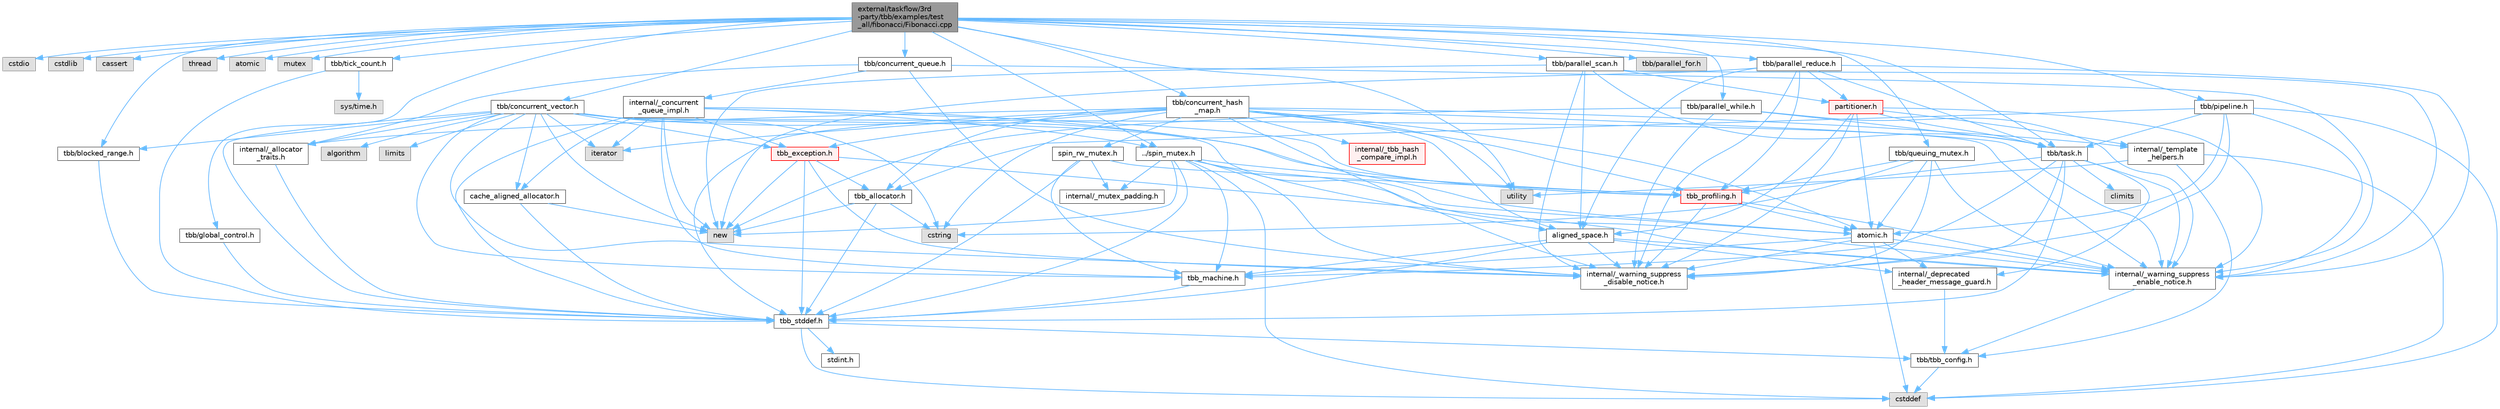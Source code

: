 digraph "external/taskflow/3rd-party/tbb/examples/test_all/fibonacci/Fibonacci.cpp"
{
 // LATEX_PDF_SIZE
  bgcolor="transparent";
  edge [fontname=Helvetica,fontsize=10,labelfontname=Helvetica,labelfontsize=10];
  node [fontname=Helvetica,fontsize=10,shape=box,height=0.2,width=0.4];
  Node1 [id="Node000001",label="external/taskflow/3rd\l-party/tbb/examples/test\l_all/fibonacci/Fibonacci.cpp",height=0.2,width=0.4,color="gray40", fillcolor="grey60", style="filled", fontcolor="black",tooltip=" "];
  Node1 -> Node2 [id="edge157_Node000001_Node000002",color="steelblue1",style="solid",tooltip=" "];
  Node2 [id="Node000002",label="cstdio",height=0.2,width=0.4,color="grey60", fillcolor="#E0E0E0", style="filled",tooltip=" "];
  Node1 -> Node3 [id="edge158_Node000001_Node000003",color="steelblue1",style="solid",tooltip=" "];
  Node3 [id="Node000003",label="cstdlib",height=0.2,width=0.4,color="grey60", fillcolor="#E0E0E0", style="filled",tooltip=" "];
  Node1 -> Node4 [id="edge159_Node000001_Node000004",color="steelblue1",style="solid",tooltip=" "];
  Node4 [id="Node000004",label="cassert",height=0.2,width=0.4,color="grey60", fillcolor="#E0E0E0", style="filled",tooltip=" "];
  Node1 -> Node5 [id="edge160_Node000001_Node000005",color="steelblue1",style="solid",tooltip=" "];
  Node5 [id="Node000005",label="utility",height=0.2,width=0.4,color="grey60", fillcolor="#E0E0E0", style="filled",tooltip=" "];
  Node1 -> Node6 [id="edge161_Node000001_Node000006",color="steelblue1",style="solid",tooltip=" "];
  Node6 [id="Node000006",label="thread",height=0.2,width=0.4,color="grey60", fillcolor="#E0E0E0", style="filled",tooltip=" "];
  Node1 -> Node7 [id="edge162_Node000001_Node000007",color="steelblue1",style="solid",tooltip=" "];
  Node7 [id="Node000007",label="atomic",height=0.2,width=0.4,color="grey60", fillcolor="#E0E0E0", style="filled",tooltip=" "];
  Node1 -> Node8 [id="edge163_Node000001_Node000008",color="steelblue1",style="solid",tooltip=" "];
  Node8 [id="Node000008",label="mutex",height=0.2,width=0.4,color="grey60", fillcolor="#E0E0E0", style="filled",tooltip=" "];
  Node1 -> Node9 [id="edge164_Node000001_Node000009",color="steelblue1",style="solid",tooltip=" "];
  Node9 [id="Node000009",label="tbb/task.h",height=0.2,width=0.4,color="grey40", fillcolor="white", style="filled",URL="$task_8h.html",tooltip=" "];
  Node9 -> Node10 [id="edge165_Node000009_Node000010",color="steelblue1",style="solid",tooltip=" "];
  Node10 [id="Node000010",label="internal/_deprecated\l_header_message_guard.h",height=0.2,width=0.4,color="grey40", fillcolor="white", style="filled",URL="$__deprecated__header__message__guard_8h.html",tooltip=" "];
  Node10 -> Node11 [id="edge166_Node000010_Node000011",color="steelblue1",style="solid",tooltip=" "];
  Node11 [id="Node000011",label="tbb/tbb_config.h",height=0.2,width=0.4,color="grey40", fillcolor="white", style="filled",URL="$tbb__config_8h.html",tooltip=" "];
  Node11 -> Node12 [id="edge167_Node000011_Node000012",color="steelblue1",style="solid",tooltip=" "];
  Node12 [id="Node000012",label="cstddef",height=0.2,width=0.4,color="grey60", fillcolor="#E0E0E0", style="filled",tooltip=" "];
  Node9 -> Node13 [id="edge168_Node000009_Node000013",color="steelblue1",style="solid",tooltip=" "];
  Node13 [id="Node000013",label="internal/_warning_suppress\l_enable_notice.h",height=0.2,width=0.4,color="grey40", fillcolor="white", style="filled",URL="$__warning__suppress__enable__notice_8h.html",tooltip=" "];
  Node13 -> Node11 [id="edge169_Node000013_Node000011",color="steelblue1",style="solid",tooltip=" "];
  Node9 -> Node14 [id="edge170_Node000009_Node000014",color="steelblue1",style="solid",tooltip=" "];
  Node14 [id="Node000014",label="tbb_stddef.h",height=0.2,width=0.4,color="grey40", fillcolor="white", style="filled",URL="$tbb__stddef_8h.html",tooltip=" "];
  Node14 -> Node11 [id="edge171_Node000014_Node000011",color="steelblue1",style="solid",tooltip=" "];
  Node14 -> Node12 [id="edge172_Node000014_Node000012",color="steelblue1",style="solid",tooltip=" "];
  Node14 -> Node15 [id="edge173_Node000014_Node000015",color="steelblue1",style="solid",tooltip=" "];
  Node15 [id="Node000015",label="stdint.h",height=0.2,width=0.4,color="grey40", fillcolor="white", style="filled",URL="$stdint_8h.html",tooltip=" "];
  Node9 -> Node16 [id="edge174_Node000009_Node000016",color="steelblue1",style="solid",tooltip=" "];
  Node16 [id="Node000016",label="tbb_machine.h",height=0.2,width=0.4,color="grey40", fillcolor="white", style="filled",URL="$tbb__machine_8h.html",tooltip=" "];
  Node16 -> Node14 [id="edge175_Node000016_Node000014",color="steelblue1",style="solid",tooltip=" "];
  Node9 -> Node17 [id="edge176_Node000009_Node000017",color="steelblue1",style="solid",tooltip=" "];
  Node17 [id="Node000017",label="tbb_profiling.h",height=0.2,width=0.4,color="red", fillcolor="#FFF0F0", style="filled",URL="$tbb__profiling_8h.html",tooltip=" "];
  Node17 -> Node13 [id="edge177_Node000017_Node000013",color="steelblue1",style="solid",tooltip=" "];
  Node17 -> Node19 [id="edge178_Node000017_Node000019",color="steelblue1",style="solid",tooltip=" "];
  Node19 [id="Node000019",label="atomic.h",height=0.2,width=0.4,color="grey40", fillcolor="white", style="filled",URL="$external_2taskflow_23rd-party_2tbb_2include_2tbb_2atomic_8h.html",tooltip=" "];
  Node19 -> Node10 [id="edge179_Node000019_Node000010",color="steelblue1",style="solid",tooltip=" "];
  Node19 -> Node13 [id="edge180_Node000019_Node000013",color="steelblue1",style="solid",tooltip=" "];
  Node19 -> Node12 [id="edge181_Node000019_Node000012",color="steelblue1",style="solid",tooltip=" "];
  Node19 -> Node16 [id="edge182_Node000019_Node000016",color="steelblue1",style="solid",tooltip=" "];
  Node19 -> Node20 [id="edge183_Node000019_Node000020",color="steelblue1",style="solid",tooltip=" "];
  Node20 [id="Node000020",label="internal/_warning_suppress\l_disable_notice.h",height=0.2,width=0.4,color="grey40", fillcolor="white", style="filled",URL="$__warning__suppress__disable__notice_8h.html",tooltip=" "];
  Node17 -> Node20 [id="edge184_Node000017_Node000020",color="steelblue1",style="solid",tooltip=" "];
  Node9 -> Node21 [id="edge185_Node000009_Node000021",color="steelblue1",style="solid",tooltip=" "];
  Node21 [id="Node000021",label="climits",height=0.2,width=0.4,color="grey60", fillcolor="#E0E0E0", style="filled",tooltip=" "];
  Node9 -> Node20 [id="edge186_Node000009_Node000020",color="steelblue1",style="solid",tooltip=" "];
  Node1 -> Node22 [id="edge187_Node000001_Node000022",color="steelblue1",style="solid",tooltip=" "];
  Node22 [id="Node000022",label="tbb/tick_count.h",height=0.2,width=0.4,color="grey40", fillcolor="white", style="filled",URL="$tick__count_8h.html",tooltip=" "];
  Node22 -> Node14 [id="edge188_Node000022_Node000014",color="steelblue1",style="solid",tooltip=" "];
  Node22 -> Node23 [id="edge189_Node000022_Node000023",color="steelblue1",style="solid",tooltip=" "];
  Node23 [id="Node000023",label="sys/time.h",height=0.2,width=0.4,color="grey60", fillcolor="#E0E0E0", style="filled",tooltip=" "];
  Node1 -> Node24 [id="edge190_Node000001_Node000024",color="steelblue1",style="solid",tooltip=" "];
  Node24 [id="Node000024",label="tbb/blocked_range.h",height=0.2,width=0.4,color="grey40", fillcolor="white", style="filled",URL="$blocked__range_8h.html",tooltip=" "];
  Node24 -> Node14 [id="edge191_Node000024_Node000014",color="steelblue1",style="solid",tooltip=" "];
  Node1 -> Node25 [id="edge192_Node000001_Node000025",color="steelblue1",style="solid",tooltip=" "];
  Node25 [id="Node000025",label="tbb/concurrent_vector.h",height=0.2,width=0.4,color="grey40", fillcolor="white", style="filled",URL="$concurrent__vector_8h.html",tooltip=" "];
  Node25 -> Node13 [id="edge193_Node000025_Node000013",color="steelblue1",style="solid",tooltip=" "];
  Node25 -> Node14 [id="edge194_Node000025_Node000014",color="steelblue1",style="solid",tooltip=" "];
  Node25 -> Node26 [id="edge195_Node000025_Node000026",color="steelblue1",style="solid",tooltip=" "];
  Node26 [id="Node000026",label="tbb_exception.h",height=0.2,width=0.4,color="red", fillcolor="#FFF0F0", style="filled",URL="$tbb__exception_8h.html",tooltip=" "];
  Node26 -> Node13 [id="edge196_Node000026_Node000013",color="steelblue1",style="solid",tooltip=" "];
  Node26 -> Node14 [id="edge197_Node000026_Node000014",color="steelblue1",style="solid",tooltip=" "];
  Node26 -> Node28 [id="edge198_Node000026_Node000028",color="steelblue1",style="solid",tooltip=" "];
  Node28 [id="Node000028",label="new",height=0.2,width=0.4,color="grey60", fillcolor="#E0E0E0", style="filled",tooltip=" "];
  Node26 -> Node30 [id="edge199_Node000026_Node000030",color="steelblue1",style="solid",tooltip=" "];
  Node30 [id="Node000030",label="tbb_allocator.h",height=0.2,width=0.4,color="grey40", fillcolor="white", style="filled",URL="$tbb__allocator_8h.html",tooltip=" "];
  Node30 -> Node14 [id="edge200_Node000030_Node000014",color="steelblue1",style="solid",tooltip=" "];
  Node30 -> Node28 [id="edge201_Node000030_Node000028",color="steelblue1",style="solid",tooltip=" "];
  Node30 -> Node31 [id="edge202_Node000030_Node000031",color="steelblue1",style="solid",tooltip=" "];
  Node31 [id="Node000031",label="cstring",height=0.2,width=0.4,color="grey60", fillcolor="#E0E0E0", style="filled",tooltip=" "];
  Node26 -> Node20 [id="edge203_Node000026_Node000020",color="steelblue1",style="solid",tooltip=" "];
  Node25 -> Node19 [id="edge204_Node000025_Node000019",color="steelblue1",style="solid",tooltip=" "];
  Node25 -> Node33 [id="edge205_Node000025_Node000033",color="steelblue1",style="solid",tooltip=" "];
  Node33 [id="Node000033",label="cache_aligned_allocator.h",height=0.2,width=0.4,color="grey40", fillcolor="white", style="filled",URL="$cache__aligned__allocator_8h.html",tooltip=" "];
  Node33 -> Node28 [id="edge206_Node000033_Node000028",color="steelblue1",style="solid",tooltip=" "];
  Node33 -> Node14 [id="edge207_Node000033_Node000014",color="steelblue1",style="solid",tooltip=" "];
  Node25 -> Node24 [id="edge208_Node000025_Node000024",color="steelblue1",style="solid",tooltip=" "];
  Node25 -> Node16 [id="edge209_Node000025_Node000016",color="steelblue1",style="solid",tooltip=" "];
  Node25 -> Node17 [id="edge210_Node000025_Node000017",color="steelblue1",style="solid",tooltip=" "];
  Node25 -> Node28 [id="edge211_Node000025_Node000028",color="steelblue1",style="solid",tooltip=" "];
  Node25 -> Node31 [id="edge212_Node000025_Node000031",color="steelblue1",style="solid",tooltip=" "];
  Node25 -> Node34 [id="edge213_Node000025_Node000034",color="steelblue1",style="solid",tooltip=" "];
  Node34 [id="Node000034",label="algorithm",height=0.2,width=0.4,color="grey60", fillcolor="#E0E0E0", style="filled",tooltip=" "];
  Node25 -> Node35 [id="edge214_Node000025_Node000035",color="steelblue1",style="solid",tooltip=" "];
  Node35 [id="Node000035",label="iterator",height=0.2,width=0.4,color="grey60", fillcolor="#E0E0E0", style="filled",tooltip=" "];
  Node25 -> Node36 [id="edge215_Node000025_Node000036",color="steelblue1",style="solid",tooltip=" "];
  Node36 [id="Node000036",label="internal/_allocator\l_traits.h",height=0.2,width=0.4,color="grey40", fillcolor="white", style="filled",URL="$__allocator__traits_8h.html",tooltip=" "];
  Node36 -> Node14 [id="edge216_Node000036_Node000014",color="steelblue1",style="solid",tooltip=" "];
  Node25 -> Node37 [id="edge217_Node000025_Node000037",color="steelblue1",style="solid",tooltip=" "];
  Node37 [id="Node000037",label="limits",height=0.2,width=0.4,color="grey60", fillcolor="#E0E0E0", style="filled",tooltip=" "];
  Node25 -> Node20 [id="edge218_Node000025_Node000020",color="steelblue1",style="solid",tooltip=" "];
  Node1 -> Node38 [id="edge219_Node000001_Node000038",color="steelblue1",style="solid",tooltip=" "];
  Node38 [id="Node000038",label="tbb/concurrent_queue.h",height=0.2,width=0.4,color="grey40", fillcolor="white", style="filled",URL="$concurrent__queue_8h.html",tooltip=" "];
  Node38 -> Node13 [id="edge220_Node000038_Node000013",color="steelblue1",style="solid",tooltip=" "];
  Node38 -> Node39 [id="edge221_Node000038_Node000039",color="steelblue1",style="solid",tooltip=" "];
  Node39 [id="Node000039",label="internal/_concurrent\l_queue_impl.h",height=0.2,width=0.4,color="grey40", fillcolor="white", style="filled",URL="$__concurrent__queue__impl_8h.html",tooltip=" "];
  Node39 -> Node14 [id="edge222_Node000039_Node000014",color="steelblue1",style="solid",tooltip=" "];
  Node39 -> Node16 [id="edge223_Node000039_Node000016",color="steelblue1",style="solid",tooltip=" "];
  Node39 -> Node19 [id="edge224_Node000039_Node000019",color="steelblue1",style="solid",tooltip=" "];
  Node39 -> Node40 [id="edge225_Node000039_Node000040",color="steelblue1",style="solid",tooltip=" "];
  Node40 [id="Node000040",label="../spin_mutex.h",height=0.2,width=0.4,color="grey40", fillcolor="white", style="filled",URL="$external_2taskflow_23rd-party_2tbb_2include_2tbb_2spin__mutex_8h.html",tooltip=" "];
  Node40 -> Node13 [id="edge226_Node000040_Node000013",color="steelblue1",style="solid",tooltip=" "];
  Node40 -> Node12 [id="edge227_Node000040_Node000012",color="steelblue1",style="solid",tooltip=" "];
  Node40 -> Node28 [id="edge228_Node000040_Node000028",color="steelblue1",style="solid",tooltip=" "];
  Node40 -> Node41 [id="edge229_Node000040_Node000041",color="steelblue1",style="solid",tooltip=" "];
  Node41 [id="Node000041",label="aligned_space.h",height=0.2,width=0.4,color="grey40", fillcolor="white", style="filled",URL="$aligned__space_8h.html",tooltip=" "];
  Node41 -> Node10 [id="edge230_Node000041_Node000010",color="steelblue1",style="solid",tooltip=" "];
  Node41 -> Node13 [id="edge231_Node000041_Node000013",color="steelblue1",style="solid",tooltip=" "];
  Node41 -> Node14 [id="edge232_Node000041_Node000014",color="steelblue1",style="solid",tooltip=" "];
  Node41 -> Node16 [id="edge233_Node000041_Node000016",color="steelblue1",style="solid",tooltip=" "];
  Node41 -> Node20 [id="edge234_Node000041_Node000020",color="steelblue1",style="solid",tooltip=" "];
  Node40 -> Node14 [id="edge235_Node000040_Node000014",color="steelblue1",style="solid",tooltip=" "];
  Node40 -> Node16 [id="edge236_Node000040_Node000016",color="steelblue1",style="solid",tooltip=" "];
  Node40 -> Node17 [id="edge237_Node000040_Node000017",color="steelblue1",style="solid",tooltip=" "];
  Node40 -> Node42 [id="edge238_Node000040_Node000042",color="steelblue1",style="solid",tooltip=" "];
  Node42 [id="Node000042",label="internal/_mutex_padding.h",height=0.2,width=0.4,color="grey40", fillcolor="white", style="filled",URL="$__mutex__padding_8h.html",tooltip=" "];
  Node40 -> Node20 [id="edge239_Node000040_Node000020",color="steelblue1",style="solid",tooltip=" "];
  Node39 -> Node33 [id="edge240_Node000039_Node000033",color="steelblue1",style="solid",tooltip=" "];
  Node39 -> Node26 [id="edge241_Node000039_Node000026",color="steelblue1",style="solid",tooltip=" "];
  Node39 -> Node17 [id="edge242_Node000039_Node000017",color="steelblue1",style="solid",tooltip=" "];
  Node39 -> Node28 [id="edge243_Node000039_Node000028",color="steelblue1",style="solid",tooltip=" "];
  Node39 -> Node35 [id="edge244_Node000039_Node000035",color="steelblue1",style="solid",tooltip=" "];
  Node38 -> Node36 [id="edge245_Node000038_Node000036",color="steelblue1",style="solid",tooltip=" "];
  Node38 -> Node20 [id="edge246_Node000038_Node000020",color="steelblue1",style="solid",tooltip=" "];
  Node1 -> Node43 [id="edge247_Node000001_Node000043",color="steelblue1",style="solid",tooltip=" "];
  Node43 [id="Node000043",label="tbb/concurrent_hash\l_map.h",height=0.2,width=0.4,color="grey40", fillcolor="white", style="filled",URL="$concurrent__hash__map_8h.html",tooltip=" "];
  Node43 -> Node13 [id="edge248_Node000043_Node000013",color="steelblue1",style="solid",tooltip=" "];
  Node43 -> Node14 [id="edge249_Node000043_Node000014",color="steelblue1",style="solid",tooltip=" "];
  Node43 -> Node35 [id="edge250_Node000043_Node000035",color="steelblue1",style="solid",tooltip=" "];
  Node43 -> Node5 [id="edge251_Node000043_Node000005",color="steelblue1",style="solid",tooltip=" "];
  Node43 -> Node31 [id="edge252_Node000043_Node000031",color="steelblue1",style="solid",tooltip=" "];
  Node43 -> Node30 [id="edge253_Node000043_Node000030",color="steelblue1",style="solid",tooltip=" "];
  Node43 -> Node44 [id="edge254_Node000043_Node000044",color="steelblue1",style="solid",tooltip=" "];
  Node44 [id="Node000044",label="spin_rw_mutex.h",height=0.2,width=0.4,color="grey40", fillcolor="white", style="filled",URL="$spin__rw__mutex_8h.html",tooltip=" "];
  Node44 -> Node14 [id="edge255_Node000044_Node000014",color="steelblue1",style="solid",tooltip=" "];
  Node44 -> Node16 [id="edge256_Node000044_Node000016",color="steelblue1",style="solid",tooltip=" "];
  Node44 -> Node17 [id="edge257_Node000044_Node000017",color="steelblue1",style="solid",tooltip=" "];
  Node44 -> Node42 [id="edge258_Node000044_Node000042",color="steelblue1",style="solid",tooltip=" "];
  Node43 -> Node19 [id="edge259_Node000043_Node000019",color="steelblue1",style="solid",tooltip=" "];
  Node43 -> Node26 [id="edge260_Node000043_Node000026",color="steelblue1",style="solid",tooltip=" "];
  Node43 -> Node17 [id="edge261_Node000043_Node000017",color="steelblue1",style="solid",tooltip=" "];
  Node43 -> Node41 [id="edge262_Node000043_Node000041",color="steelblue1",style="solid",tooltip=" "];
  Node43 -> Node45 [id="edge263_Node000043_Node000045",color="steelblue1",style="solid",tooltip=" "];
  Node45 [id="Node000045",label="internal/_tbb_hash\l_compare_impl.h",height=0.2,width=0.4,color="red", fillcolor="#FFF0F0", style="filled",URL="$__tbb__hash__compare__impl_8h.html",tooltip=" "];
  Node43 -> Node46 [id="edge264_Node000043_Node000046",color="steelblue1",style="solid",tooltip=" "];
  Node46 [id="Node000046",label="internal/_template\l_helpers.h",height=0.2,width=0.4,color="grey40", fillcolor="white", style="filled",URL="$__template__helpers_8h.html",tooltip=" "];
  Node46 -> Node5 [id="edge265_Node000046_Node000005",color="steelblue1",style="solid",tooltip=" "];
  Node46 -> Node12 [id="edge266_Node000046_Node000012",color="steelblue1",style="solid",tooltip=" "];
  Node46 -> Node11 [id="edge267_Node000046_Node000011",color="steelblue1",style="solid",tooltip=" "];
  Node43 -> Node36 [id="edge268_Node000043_Node000036",color="steelblue1",style="solid",tooltip=" "];
  Node43 -> Node20 [id="edge269_Node000043_Node000020",color="steelblue1",style="solid",tooltip=" "];
  Node1 -> Node47 [id="edge270_Node000001_Node000047",color="steelblue1",style="solid",tooltip=" "];
  Node47 [id="Node000047",label="tbb/parallel_while.h",height=0.2,width=0.4,color="grey40", fillcolor="white", style="filled",URL="$parallel__while_8h.html",tooltip=" "];
  Node47 -> Node13 [id="edge271_Node000047_Node000013",color="steelblue1",style="solid",tooltip=" "];
  Node47 -> Node9 [id="edge272_Node000047_Node000009",color="steelblue1",style="solid",tooltip=" "];
  Node47 -> Node28 [id="edge273_Node000047_Node000028",color="steelblue1",style="solid",tooltip=" "];
  Node47 -> Node20 [id="edge274_Node000047_Node000020",color="steelblue1",style="solid",tooltip=" "];
  Node1 -> Node48 [id="edge275_Node000001_Node000048",color="steelblue1",style="solid",tooltip=" "];
  Node48 [id="Node000048",label="tbb/parallel_for.h",height=0.2,width=0.4,color="grey60", fillcolor="#E0E0E0", style="filled",tooltip=" "];
  Node1 -> Node49 [id="edge276_Node000001_Node000049",color="steelblue1",style="solid",tooltip=" "];
  Node49 [id="Node000049",label="tbb/parallel_reduce.h",height=0.2,width=0.4,color="grey40", fillcolor="white", style="filled",URL="$parallel__reduce_8h.html",tooltip=" "];
  Node49 -> Node13 [id="edge277_Node000049_Node000013",color="steelblue1",style="solid",tooltip=" "];
  Node49 -> Node28 [id="edge278_Node000049_Node000028",color="steelblue1",style="solid",tooltip=" "];
  Node49 -> Node9 [id="edge279_Node000049_Node000009",color="steelblue1",style="solid",tooltip=" "];
  Node49 -> Node41 [id="edge280_Node000049_Node000041",color="steelblue1",style="solid",tooltip=" "];
  Node49 -> Node50 [id="edge281_Node000049_Node000050",color="steelblue1",style="solid",tooltip=" "];
  Node50 [id="Node000050",label="partitioner.h",height=0.2,width=0.4,color="red", fillcolor="#FFF0F0", style="filled",URL="$partitioner_8h.html",tooltip=" "];
  Node50 -> Node13 [id="edge282_Node000050_Node000013",color="steelblue1",style="solid",tooltip=" "];
  Node50 -> Node9 [id="edge283_Node000050_Node000009",color="steelblue1",style="solid",tooltip=" "];
  Node50 -> Node41 [id="edge284_Node000050_Node000041",color="steelblue1",style="solid",tooltip=" "];
  Node50 -> Node19 [id="edge285_Node000050_Node000019",color="steelblue1",style="solid",tooltip=" "];
  Node50 -> Node46 [id="edge286_Node000050_Node000046",color="steelblue1",style="solid",tooltip=" "];
  Node50 -> Node20 [id="edge287_Node000050_Node000020",color="steelblue1",style="solid",tooltip=" "];
  Node49 -> Node17 [id="edge288_Node000049_Node000017",color="steelblue1",style="solid",tooltip=" "];
  Node49 -> Node20 [id="edge289_Node000049_Node000020",color="steelblue1",style="solid",tooltip=" "];
  Node1 -> Node52 [id="edge290_Node000001_Node000052",color="steelblue1",style="solid",tooltip=" "];
  Node52 [id="Node000052",label="tbb/parallel_scan.h",height=0.2,width=0.4,color="grey40", fillcolor="white", style="filled",URL="$parallel__scan_8h.html",tooltip=" "];
  Node52 -> Node13 [id="edge291_Node000052_Node000013",color="steelblue1",style="solid",tooltip=" "];
  Node52 -> Node9 [id="edge292_Node000052_Node000009",color="steelblue1",style="solid",tooltip=" "];
  Node52 -> Node41 [id="edge293_Node000052_Node000041",color="steelblue1",style="solid",tooltip=" "];
  Node52 -> Node28 [id="edge294_Node000052_Node000028",color="steelblue1",style="solid",tooltip=" "];
  Node52 -> Node50 [id="edge295_Node000052_Node000050",color="steelblue1",style="solid",tooltip=" "];
  Node52 -> Node20 [id="edge296_Node000052_Node000020",color="steelblue1",style="solid",tooltip=" "];
  Node1 -> Node53 [id="edge297_Node000001_Node000053",color="steelblue1",style="solid",tooltip=" "];
  Node53 [id="Node000053",label="tbb/pipeline.h",height=0.2,width=0.4,color="grey40", fillcolor="white", style="filled",URL="$pipeline_8h.html",tooltip=" "];
  Node53 -> Node13 [id="edge298_Node000053_Node000013",color="steelblue1",style="solid",tooltip=" "];
  Node53 -> Node19 [id="edge299_Node000053_Node000019",color="steelblue1",style="solid",tooltip=" "];
  Node53 -> Node9 [id="edge300_Node000053_Node000009",color="steelblue1",style="solid",tooltip=" "];
  Node53 -> Node30 [id="edge301_Node000053_Node000030",color="steelblue1",style="solid",tooltip=" "];
  Node53 -> Node12 [id="edge302_Node000053_Node000012",color="steelblue1",style="solid",tooltip=" "];
  Node53 -> Node20 [id="edge303_Node000053_Node000020",color="steelblue1",style="solid",tooltip=" "];
  Node1 -> Node40 [id="edge304_Node000001_Node000040",color="steelblue1",style="solid",tooltip=" "];
  Node1 -> Node54 [id="edge305_Node000001_Node000054",color="steelblue1",style="solid",tooltip=" "];
  Node54 [id="Node000054",label="tbb/queuing_mutex.h",height=0.2,width=0.4,color="grey40", fillcolor="white", style="filled",URL="$queuing__mutex_8h.html",tooltip=" "];
  Node54 -> Node13 [id="edge306_Node000054_Node000013",color="steelblue1",style="solid",tooltip=" "];
  Node54 -> Node31 [id="edge307_Node000054_Node000031",color="steelblue1",style="solid",tooltip=" "];
  Node54 -> Node19 [id="edge308_Node000054_Node000019",color="steelblue1",style="solid",tooltip=" "];
  Node54 -> Node17 [id="edge309_Node000054_Node000017",color="steelblue1",style="solid",tooltip=" "];
  Node54 -> Node20 [id="edge310_Node000054_Node000020",color="steelblue1",style="solid",tooltip=" "];
  Node1 -> Node55 [id="edge311_Node000001_Node000055",color="steelblue1",style="solid",tooltip=" "];
  Node55 [id="Node000055",label="tbb/global_control.h",height=0.2,width=0.4,color="grey40", fillcolor="white", style="filled",URL="$global__control_8h.html",tooltip=" "];
  Node55 -> Node14 [id="edge312_Node000055_Node000014",color="steelblue1",style="solid",tooltip=" "];
}
